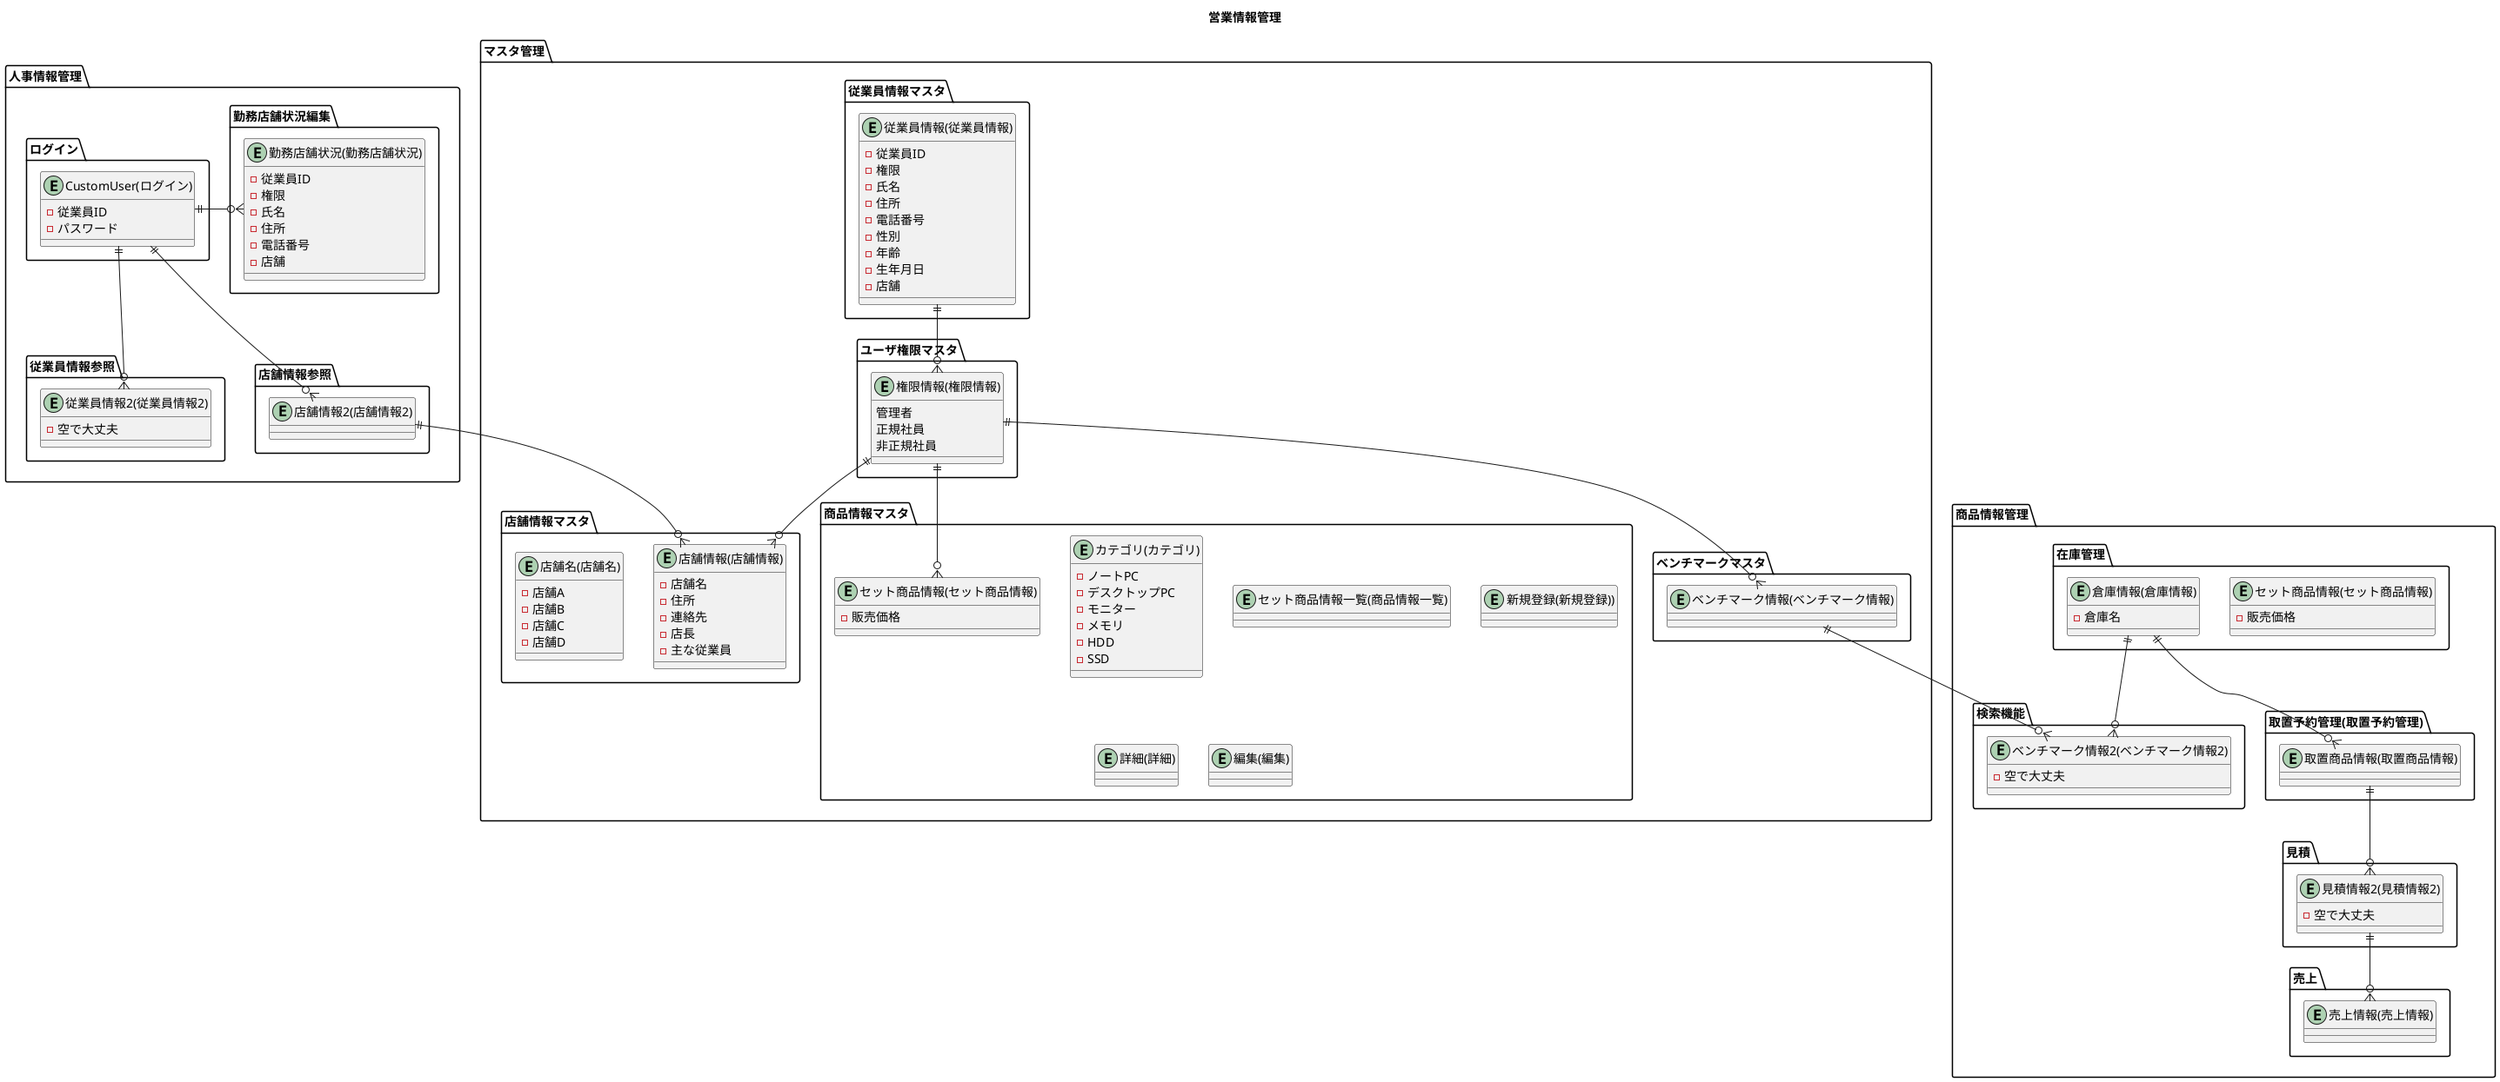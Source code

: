@startuml クラス図
' left to right direction

title 営業情報管理


package "マスタ管理" as mastermana {
    package 従業員情報マスタ{
        ' 従業員情報
        ' モデル
        entity "従業員情報(従業員情報)" as 従業員{
            -従業員ID
            -権限
            -氏名
            -住所
            -電話番号
            -性別
            -年齢
            -生年月日
            -店舗
        }
    }
    package "店舗情報マスタ"{
        ' 店舗情報
        ' モデル
        entity "店舗情報(店舗情報)" as 店舗{
            -店舗名
            -住所
            -連絡先
            -店長
            -主な従業員
        }
        entity "店舗名(店舗名)" as 店舗名{
            -店舗A
            -店舗B
            -店舗C
            -店舗D
        }
    }
    package ユーザ権限マスタ{
        'ユーザ権限'
        ' モデル
        entity "権限情報(権限情報)" as 権限{
            管理者
            正規社員
            非正規社員
        }
    }
    package 商品情報マスタ{
        ' 商品情報管理
        ' モデル
        entity "セット商品情報(セット商品情報)" as セット{
            -販売価格
            ' 保留中
        }
        entity "カテゴリ(カテゴリ)" as カテゴリ{
            -ノートPC
            -デスクトップPC
            -モニター
            -メモリ
            -HDD
            -SSD
        }
        ' コントローラ
        entity セット商品情報一覧(商品情報一覧){}
        entity 新規登録(新規登録)){}
        entity 詳細(詳細){}
        entity 編集(編集){}
    }
    package ベンチマークマスタ{
        ' ベンチマークマスタ
        ' モデル
        entity "ベンチマーク情報(ベンチマーク情報)" as ベンチマーク{
            ' 保留中
        }
    }
    ' package 売上情報マスタ{
        ' 売上情報
        ' モデル
        従業員 ||-d-o{ 権限
        権限 ||-d-o{ ベンチマーク
        権限 ||-d-o{ セット
        権限 ||-d-o{ 店舗

}


package "商品情報管理" as itemmana {
    package 在庫管理{
        ' 商品情報管理
        ' モデル
        entity "セット商品情報(セット商品情報)" as セット商品情報{
            -販売価格
            ' 保留中
        }
        entity "倉庫情報(倉庫情報)" as 倉庫情報{
        -倉庫名
        ' +移動指示()
        }
    }
    package 検索機能{
        ' ベンチマークマスタ
        ' モデル
        entity "ベンチマーク情報2(ベンチマーク情報2)" as ベンチマーク情報2{
            ' 保留中
            -空で大丈夫
        }
    }
    package 取置予約管理(取置予約管理){
        ' 取置商品情報
        ' モデル
        entity "取置商品情報(取置商品情報)" as 取置商品情報{

        }
    }
    package 見積{
        entity "見積情報2(見積情報2)" as 見積情報2{
            -空で大丈夫
        }
    }
    package 売上{
        ' 売上情報
        ' モデル
        entity "売上情報(売上情報)" as 売上情報{}
    }
    倉庫情報||-d-o{取置商品情報
    倉庫情報||--o{ベンチマーク情報2
    取置商品情報||-d-o{見積情報2
    見積情報2||-d-o{売上情報

    
}


package "人事情報管理" as huremana {
    package 従業員情報参照{
        entity "従業員情報2(従業員情報2)" as 従業員情報2{
            -空で大丈夫
        }
    }
    package 店舗情報参照{
        entity "店舗情報2(店舗情報2)" as 店舗情報2{}
    }
    package 勤務店舗状況編集{
        entity "勤務店舗状況(勤務店舗状況)" as 勤務店舗{
            -従業員ID
            -権限
            -氏名
            -住所
            -電話番号
            -店舗
        }
    }
    package ログイン{
        ' ログイン'
        ' モデル
        ' entity "django-allauth(ログイン)" as da{
        '     -従業員ID
        '     -パスワード
        '     ' +ログイン()
        ' }
        entity "CustomUser(ログイン)" as login{
            -従業員ID
            -パスワード
        }
    }
    login ||-r-o{ 勤務店舗
    login ||--o{ 従業員情報2
    login ||-d-o{ 店舗情報2
}


店舗情報2||-d-o{店舗
ベンチマーク||-d-o{ベンチマーク情報2






' entity Meta{
'     -保留
' }

' itemmana -[hidden]- huremana
' mastermana -[hidden]down- itemmana
' mastermana -[hidden]down- huremana

' 要素の書き出しから


' CustomUser +-- Meta
@enduml
